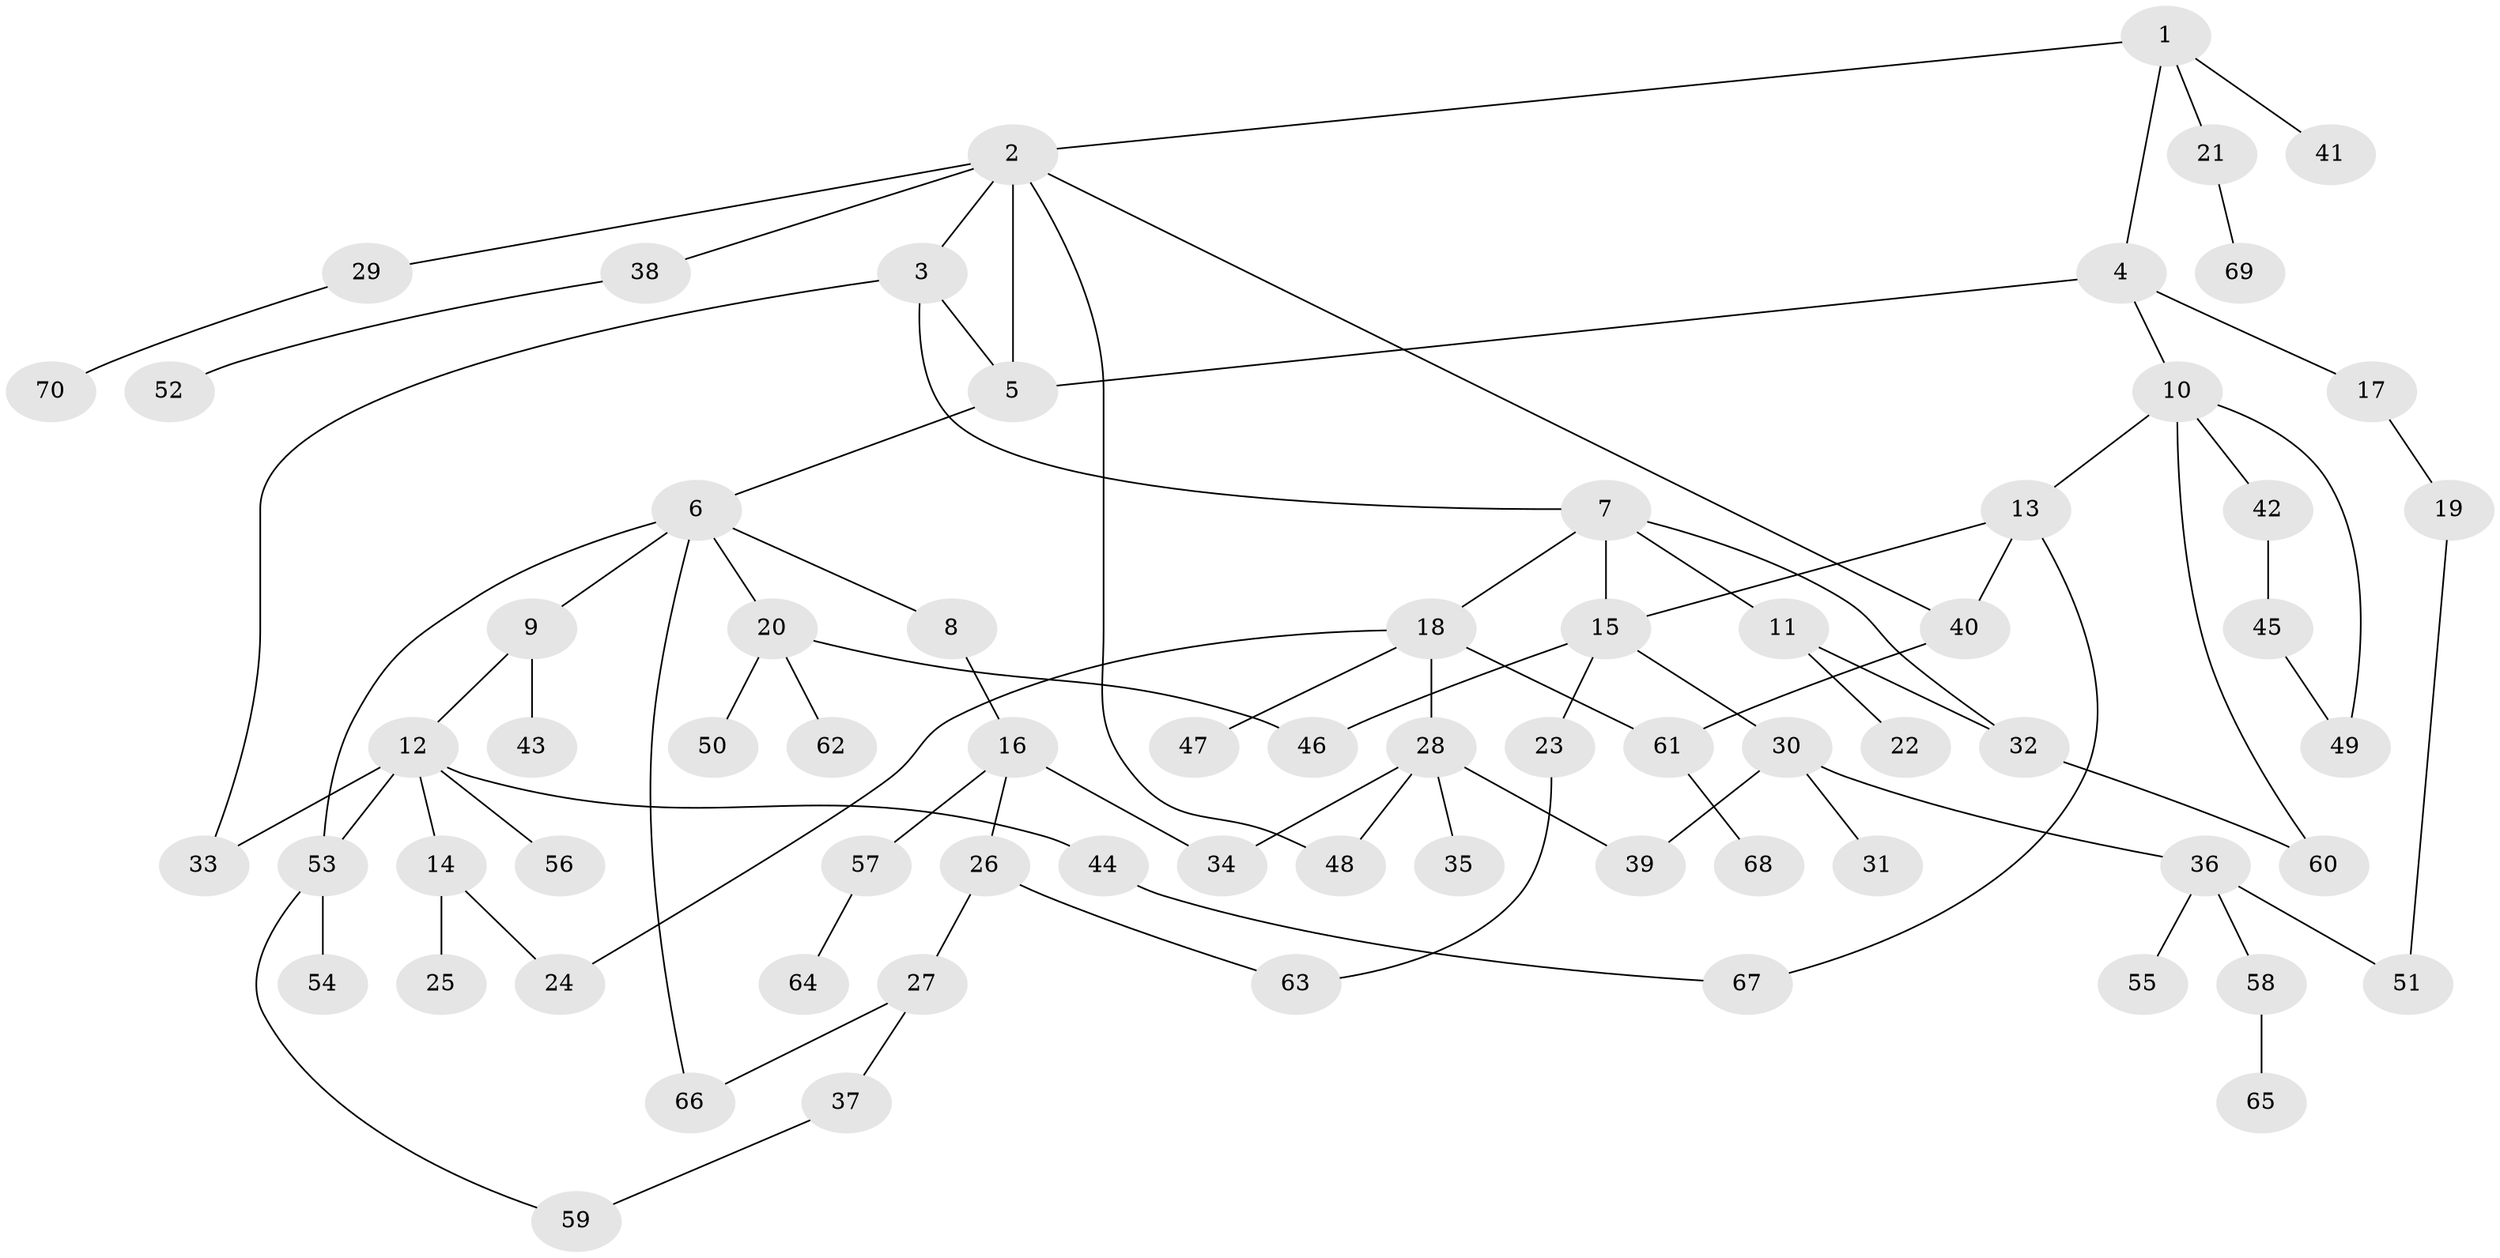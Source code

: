 // Generated by graph-tools (version 1.1) at 2025/10/02/27/25 16:10:53]
// undirected, 70 vertices, 89 edges
graph export_dot {
graph [start="1"]
  node [color=gray90,style=filled];
  1;
  2;
  3;
  4;
  5;
  6;
  7;
  8;
  9;
  10;
  11;
  12;
  13;
  14;
  15;
  16;
  17;
  18;
  19;
  20;
  21;
  22;
  23;
  24;
  25;
  26;
  27;
  28;
  29;
  30;
  31;
  32;
  33;
  34;
  35;
  36;
  37;
  38;
  39;
  40;
  41;
  42;
  43;
  44;
  45;
  46;
  47;
  48;
  49;
  50;
  51;
  52;
  53;
  54;
  55;
  56;
  57;
  58;
  59;
  60;
  61;
  62;
  63;
  64;
  65;
  66;
  67;
  68;
  69;
  70;
  1 -- 2;
  1 -- 4;
  1 -- 21;
  1 -- 41;
  2 -- 3;
  2 -- 5;
  2 -- 29;
  2 -- 38;
  2 -- 48;
  2 -- 40;
  3 -- 7;
  3 -- 33;
  3 -- 5;
  4 -- 10;
  4 -- 17;
  4 -- 5;
  5 -- 6;
  6 -- 8;
  6 -- 9;
  6 -- 20;
  6 -- 53;
  6 -- 66;
  7 -- 11;
  7 -- 15;
  7 -- 18;
  7 -- 32;
  8 -- 16;
  9 -- 12;
  9 -- 43;
  10 -- 13;
  10 -- 42;
  10 -- 60;
  10 -- 49;
  11 -- 22;
  11 -- 32;
  12 -- 14;
  12 -- 44;
  12 -- 56;
  12 -- 53;
  12 -- 33;
  13 -- 40;
  13 -- 67;
  13 -- 15;
  14 -- 25;
  14 -- 24;
  15 -- 23;
  15 -- 30;
  15 -- 46;
  16 -- 26;
  16 -- 57;
  16 -- 34;
  17 -- 19;
  18 -- 24;
  18 -- 28;
  18 -- 47;
  18 -- 61;
  19 -- 51;
  20 -- 50;
  20 -- 62;
  20 -- 46;
  21 -- 69;
  23 -- 63;
  26 -- 27;
  26 -- 63;
  27 -- 37;
  27 -- 66;
  28 -- 34;
  28 -- 35;
  28 -- 39;
  28 -- 48;
  29 -- 70;
  30 -- 31;
  30 -- 36;
  30 -- 39;
  32 -- 60;
  36 -- 55;
  36 -- 58;
  36 -- 51;
  37 -- 59;
  38 -- 52;
  40 -- 61;
  42 -- 45;
  44 -- 67;
  45 -- 49;
  53 -- 54;
  53 -- 59;
  57 -- 64;
  58 -- 65;
  61 -- 68;
}
